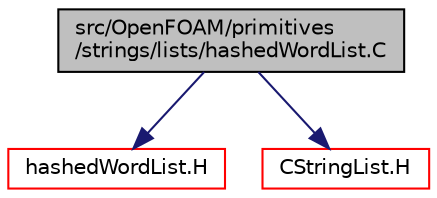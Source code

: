 digraph "src/OpenFOAM/primitives/strings/lists/hashedWordList.C"
{
  bgcolor="transparent";
  edge [fontname="Helvetica",fontsize="10",labelfontname="Helvetica",labelfontsize="10"];
  node [fontname="Helvetica",fontsize="10",shape=record];
  Node1 [label="src/OpenFOAM/primitives\l/strings/lists/hashedWordList.C",height=0.2,width=0.4,color="black", fillcolor="grey75", style="filled" fontcolor="black"];
  Node1 -> Node2 [color="midnightblue",fontsize="10",style="solid",fontname="Helvetica"];
  Node2 [label="hashedWordList.H",height=0.2,width=0.4,color="red",URL="$hashedWordList_8H.html"];
  Node1 -> Node3 [color="midnightblue",fontsize="10",style="solid",fontname="Helvetica"];
  Node3 [label="CStringList.H",height=0.2,width=0.4,color="red",URL="$CStringList_8H.html"];
}
